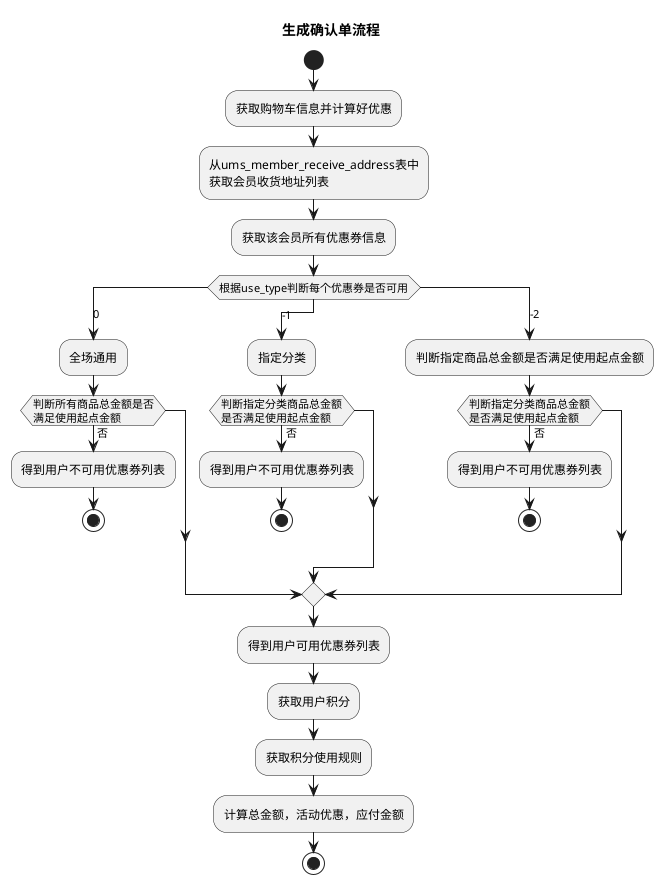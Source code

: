 @startuml
'https://plantuml.com/activity-diagram-beta

title 生成确认单流程
start
:获取购物车信息并计算好优惠;
:从ums_member_receive_address表中\n获取会员收货地址列表;
:获取该会员所有优惠券信息;
switch(根据use_type判断每个优惠券是否可用)
case(0)
    :全场通用;
    if (判断所有商品总金额是否\n满足使用起点金额) then (否)
        :得到用户不可用优惠券列表;
        stop
    endif
case(-1)
    :指定分类;
    if (判断指定分类商品总金额\n是否满足使用起点金额) then (否)
        :得到用户不可用优惠券列表;
        stop
    endif
case(-2)
    :判断指定商品总金额是否满足使用起点金额;
    if (判断指定分类商品总金额\n是否满足使用起点金额) then (否)
        :得到用户不可用优惠券列表;
        stop
    endif
endswitch
:得到用户可用优惠券列表;
:获取用户积分;
:获取积分使用规则;
:计算总金额，活动优惠，应付金额;
stop
@enduml
